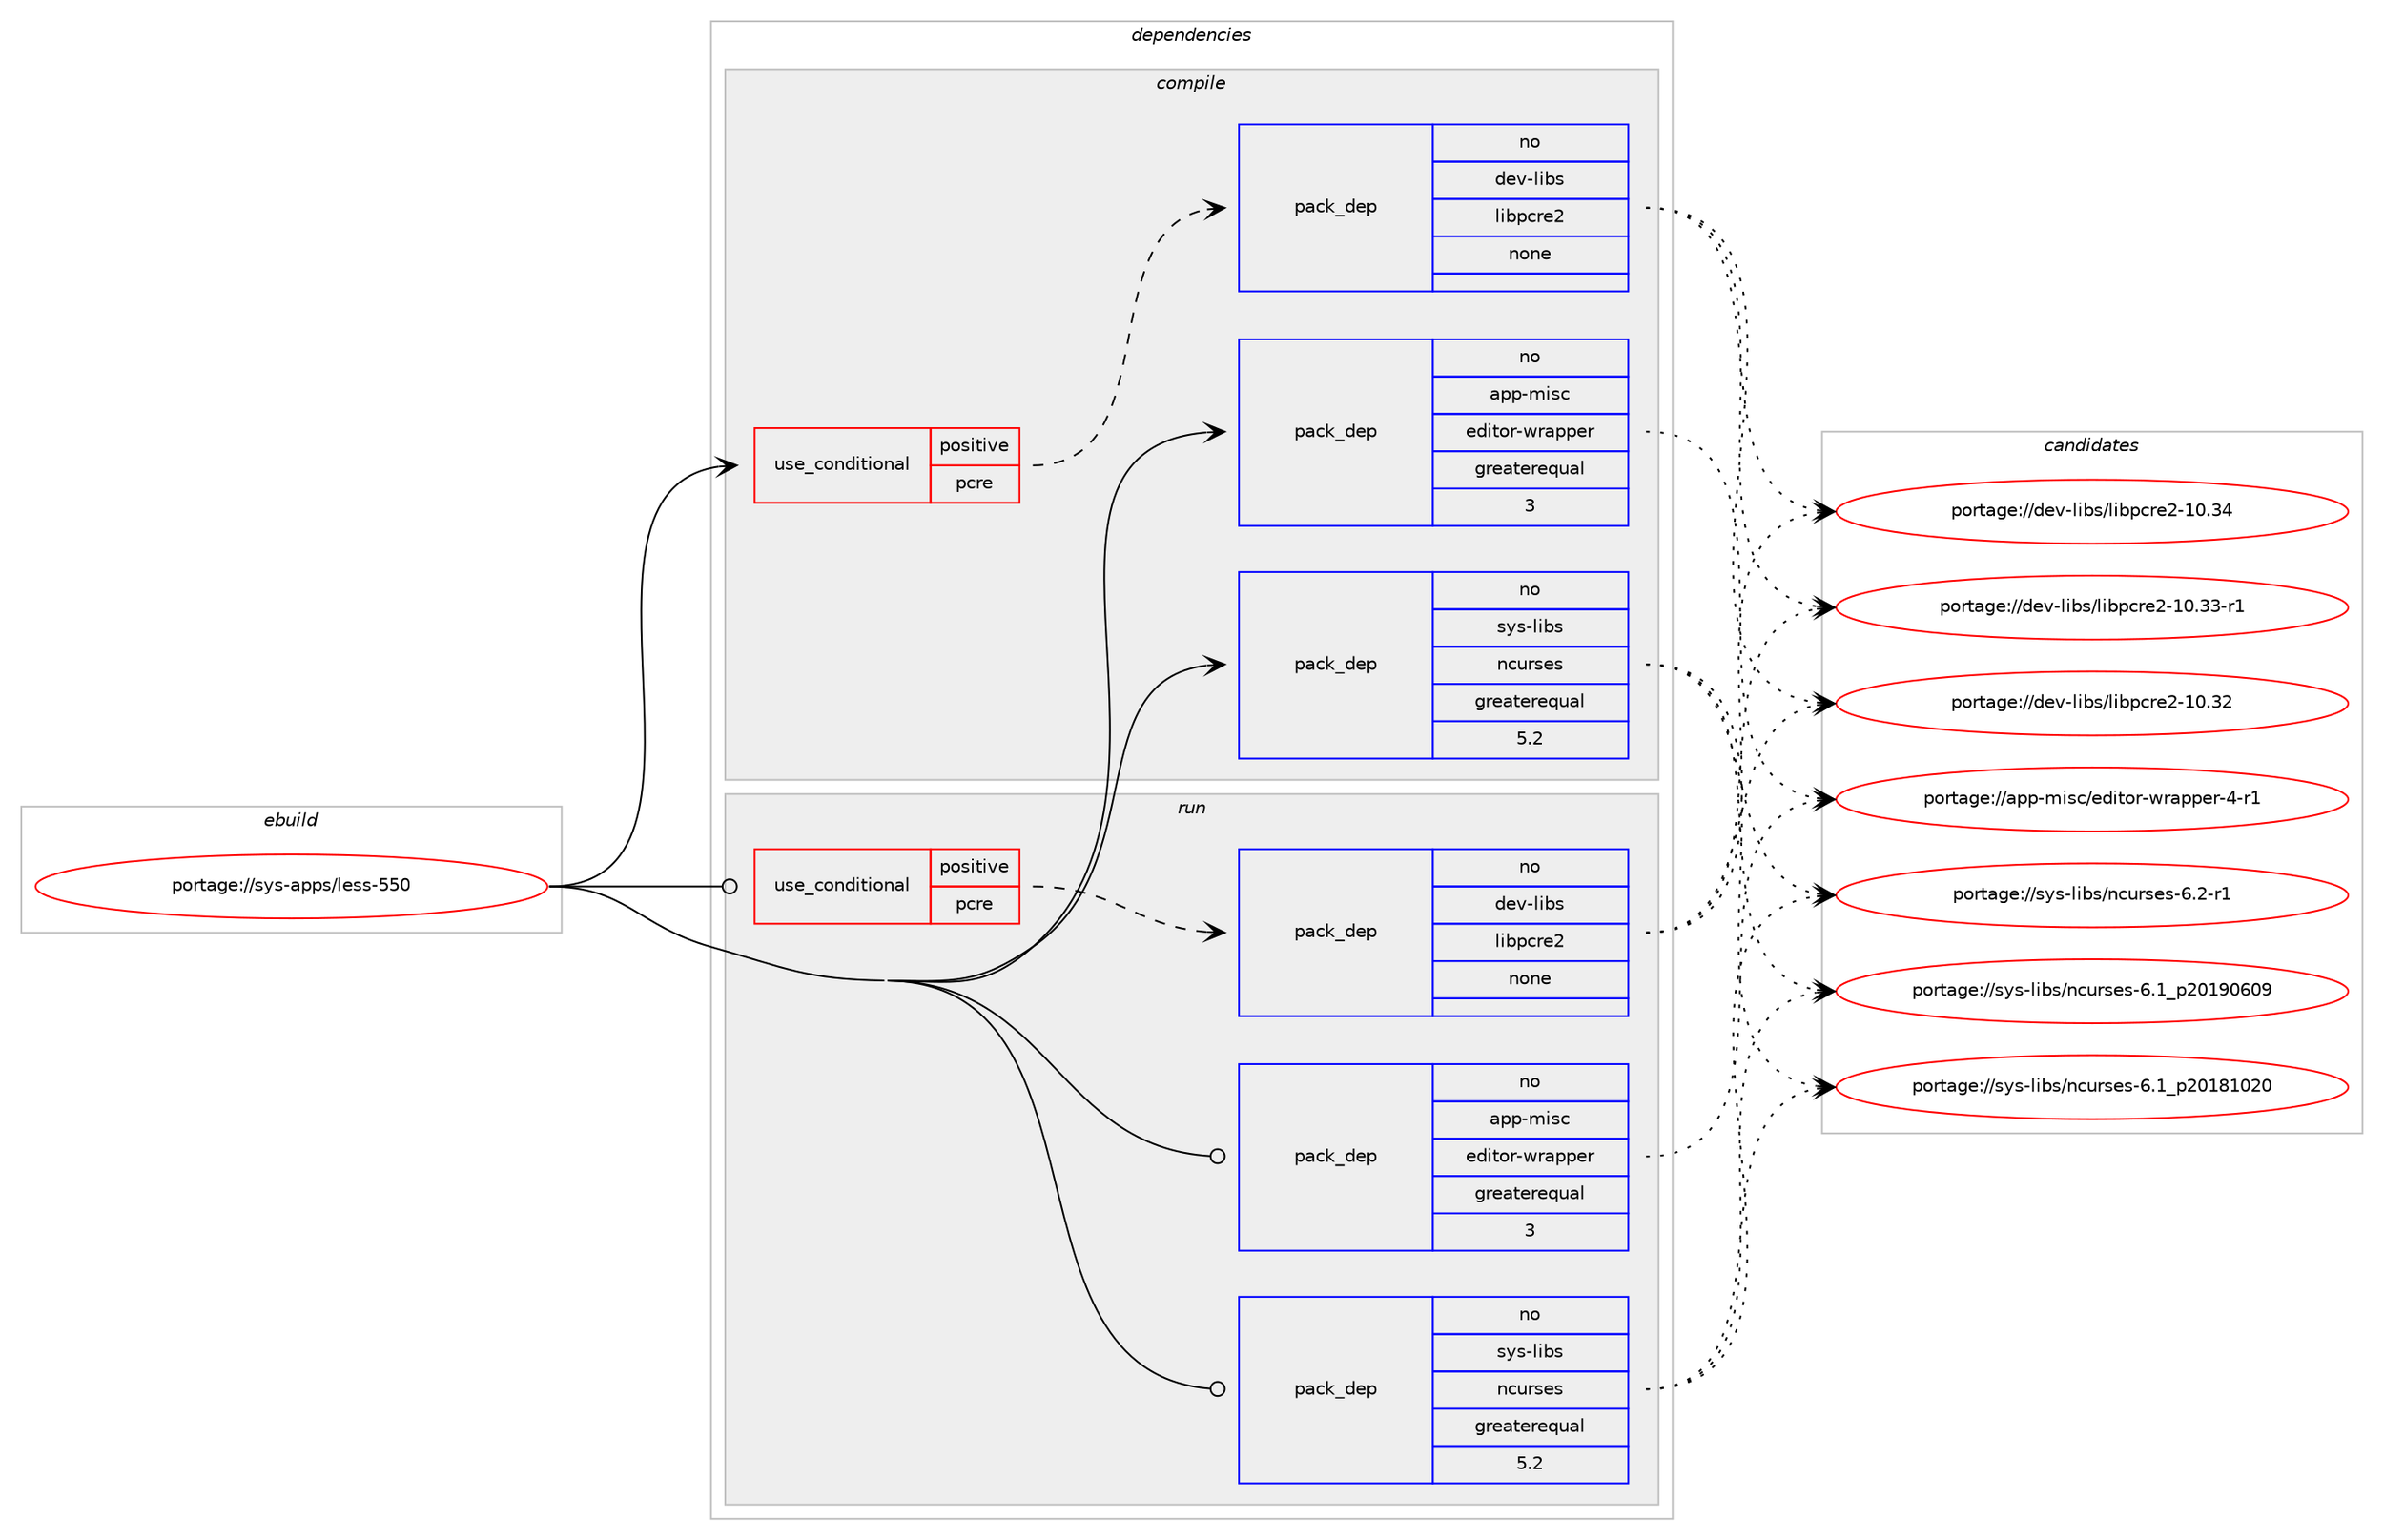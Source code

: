 digraph prolog {

# *************
# Graph options
# *************

newrank=true;
concentrate=true;
compound=true;
graph [rankdir=LR,fontname=Helvetica,fontsize=10,ranksep=1.5];#, ranksep=2.5, nodesep=0.2];
edge  [arrowhead=vee];
node  [fontname=Helvetica,fontsize=10];

# **********
# The ebuild
# **********

subgraph cluster_leftcol {
color=gray;
rank=same;
label=<<i>ebuild</i>>;
id [label="portage://sys-apps/less-550", color=red, width=4, href="../sys-apps/less-550.svg"];
}

# ****************
# The dependencies
# ****************

subgraph cluster_midcol {
color=gray;
label=<<i>dependencies</i>>;
subgraph cluster_compile {
fillcolor="#eeeeee";
style=filled;
label=<<i>compile</i>>;
subgraph cond9945 {
dependency46924 [label=<<TABLE BORDER="0" CELLBORDER="1" CELLSPACING="0" CELLPADDING="4"><TR><TD ROWSPAN="3" CELLPADDING="10">use_conditional</TD></TR><TR><TD>positive</TD></TR><TR><TD>pcre</TD></TR></TABLE>>, shape=none, color=red];
subgraph pack35892 {
dependency46925 [label=<<TABLE BORDER="0" CELLBORDER="1" CELLSPACING="0" CELLPADDING="4" WIDTH="220"><TR><TD ROWSPAN="6" CELLPADDING="30">pack_dep</TD></TR><TR><TD WIDTH="110">no</TD></TR><TR><TD>dev-libs</TD></TR><TR><TD>libpcre2</TD></TR><TR><TD>none</TD></TR><TR><TD></TD></TR></TABLE>>, shape=none, color=blue];
}
dependency46924:e -> dependency46925:w [weight=20,style="dashed",arrowhead="vee"];
}
id:e -> dependency46924:w [weight=20,style="solid",arrowhead="vee"];
subgraph pack35893 {
dependency46926 [label=<<TABLE BORDER="0" CELLBORDER="1" CELLSPACING="0" CELLPADDING="4" WIDTH="220"><TR><TD ROWSPAN="6" CELLPADDING="30">pack_dep</TD></TR><TR><TD WIDTH="110">no</TD></TR><TR><TD>app-misc</TD></TR><TR><TD>editor-wrapper</TD></TR><TR><TD>greaterequal</TD></TR><TR><TD>3</TD></TR></TABLE>>, shape=none, color=blue];
}
id:e -> dependency46926:w [weight=20,style="solid",arrowhead="vee"];
subgraph pack35894 {
dependency46927 [label=<<TABLE BORDER="0" CELLBORDER="1" CELLSPACING="0" CELLPADDING="4" WIDTH="220"><TR><TD ROWSPAN="6" CELLPADDING="30">pack_dep</TD></TR><TR><TD WIDTH="110">no</TD></TR><TR><TD>sys-libs</TD></TR><TR><TD>ncurses</TD></TR><TR><TD>greaterequal</TD></TR><TR><TD>5.2</TD></TR></TABLE>>, shape=none, color=blue];
}
id:e -> dependency46927:w [weight=20,style="solid",arrowhead="vee"];
}
subgraph cluster_compileandrun {
fillcolor="#eeeeee";
style=filled;
label=<<i>compile and run</i>>;
}
subgraph cluster_run {
fillcolor="#eeeeee";
style=filled;
label=<<i>run</i>>;
subgraph cond9946 {
dependency46928 [label=<<TABLE BORDER="0" CELLBORDER="1" CELLSPACING="0" CELLPADDING="4"><TR><TD ROWSPAN="3" CELLPADDING="10">use_conditional</TD></TR><TR><TD>positive</TD></TR><TR><TD>pcre</TD></TR></TABLE>>, shape=none, color=red];
subgraph pack35895 {
dependency46929 [label=<<TABLE BORDER="0" CELLBORDER="1" CELLSPACING="0" CELLPADDING="4" WIDTH="220"><TR><TD ROWSPAN="6" CELLPADDING="30">pack_dep</TD></TR><TR><TD WIDTH="110">no</TD></TR><TR><TD>dev-libs</TD></TR><TR><TD>libpcre2</TD></TR><TR><TD>none</TD></TR><TR><TD></TD></TR></TABLE>>, shape=none, color=blue];
}
dependency46928:e -> dependency46929:w [weight=20,style="dashed",arrowhead="vee"];
}
id:e -> dependency46928:w [weight=20,style="solid",arrowhead="odot"];
subgraph pack35896 {
dependency46930 [label=<<TABLE BORDER="0" CELLBORDER="1" CELLSPACING="0" CELLPADDING="4" WIDTH="220"><TR><TD ROWSPAN="6" CELLPADDING="30">pack_dep</TD></TR><TR><TD WIDTH="110">no</TD></TR><TR><TD>app-misc</TD></TR><TR><TD>editor-wrapper</TD></TR><TR><TD>greaterequal</TD></TR><TR><TD>3</TD></TR></TABLE>>, shape=none, color=blue];
}
id:e -> dependency46930:w [weight=20,style="solid",arrowhead="odot"];
subgraph pack35897 {
dependency46931 [label=<<TABLE BORDER="0" CELLBORDER="1" CELLSPACING="0" CELLPADDING="4" WIDTH="220"><TR><TD ROWSPAN="6" CELLPADDING="30">pack_dep</TD></TR><TR><TD WIDTH="110">no</TD></TR><TR><TD>sys-libs</TD></TR><TR><TD>ncurses</TD></TR><TR><TD>greaterequal</TD></TR><TR><TD>5.2</TD></TR></TABLE>>, shape=none, color=blue];
}
id:e -> dependency46931:w [weight=20,style="solid",arrowhead="odot"];
}
}

# **************
# The candidates
# **************

subgraph cluster_choices {
rank=same;
color=gray;
label=<<i>candidates</i>>;

subgraph choice35892 {
color=black;
nodesep=1;
choice100101118451081059811547108105981129911410150454948465152 [label="portage://dev-libs/libpcre2-10.34", color=red, width=4,href="../dev-libs/libpcre2-10.34.svg"];
choice1001011184510810598115471081059811299114101504549484651514511449 [label="portage://dev-libs/libpcre2-10.33-r1", color=red, width=4,href="../dev-libs/libpcre2-10.33-r1.svg"];
choice100101118451081059811547108105981129911410150454948465150 [label="portage://dev-libs/libpcre2-10.32", color=red, width=4,href="../dev-libs/libpcre2-10.32.svg"];
dependency46925:e -> choice100101118451081059811547108105981129911410150454948465152:w [style=dotted,weight="100"];
dependency46925:e -> choice1001011184510810598115471081059811299114101504549484651514511449:w [style=dotted,weight="100"];
dependency46925:e -> choice100101118451081059811547108105981129911410150454948465150:w [style=dotted,weight="100"];
}
subgraph choice35893 {
color=black;
nodesep=1;
choice97112112451091051159947101100105116111114451191149711211210111445524511449 [label="portage://app-misc/editor-wrapper-4-r1", color=red, width=4,href="../app-misc/editor-wrapper-4-r1.svg"];
dependency46926:e -> choice97112112451091051159947101100105116111114451191149711211210111445524511449:w [style=dotted,weight="100"];
}
subgraph choice35894 {
color=black;
nodesep=1;
choice11512111545108105981154711099117114115101115455446504511449 [label="portage://sys-libs/ncurses-6.2-r1", color=red, width=4,href="../sys-libs/ncurses-6.2-r1.svg"];
choice1151211154510810598115471109911711411510111545544649951125048495748544857 [label="portage://sys-libs/ncurses-6.1_p20190609", color=red, width=4,href="../sys-libs/ncurses-6.1_p20190609.svg"];
choice1151211154510810598115471109911711411510111545544649951125048495649485048 [label="portage://sys-libs/ncurses-6.1_p20181020", color=red, width=4,href="../sys-libs/ncurses-6.1_p20181020.svg"];
dependency46927:e -> choice11512111545108105981154711099117114115101115455446504511449:w [style=dotted,weight="100"];
dependency46927:e -> choice1151211154510810598115471109911711411510111545544649951125048495748544857:w [style=dotted,weight="100"];
dependency46927:e -> choice1151211154510810598115471109911711411510111545544649951125048495649485048:w [style=dotted,weight="100"];
}
subgraph choice35895 {
color=black;
nodesep=1;
choice100101118451081059811547108105981129911410150454948465152 [label="portage://dev-libs/libpcre2-10.34", color=red, width=4,href="../dev-libs/libpcre2-10.34.svg"];
choice1001011184510810598115471081059811299114101504549484651514511449 [label="portage://dev-libs/libpcre2-10.33-r1", color=red, width=4,href="../dev-libs/libpcre2-10.33-r1.svg"];
choice100101118451081059811547108105981129911410150454948465150 [label="portage://dev-libs/libpcre2-10.32", color=red, width=4,href="../dev-libs/libpcre2-10.32.svg"];
dependency46929:e -> choice100101118451081059811547108105981129911410150454948465152:w [style=dotted,weight="100"];
dependency46929:e -> choice1001011184510810598115471081059811299114101504549484651514511449:w [style=dotted,weight="100"];
dependency46929:e -> choice100101118451081059811547108105981129911410150454948465150:w [style=dotted,weight="100"];
}
subgraph choice35896 {
color=black;
nodesep=1;
choice97112112451091051159947101100105116111114451191149711211210111445524511449 [label="portage://app-misc/editor-wrapper-4-r1", color=red, width=4,href="../app-misc/editor-wrapper-4-r1.svg"];
dependency46930:e -> choice97112112451091051159947101100105116111114451191149711211210111445524511449:w [style=dotted,weight="100"];
}
subgraph choice35897 {
color=black;
nodesep=1;
choice11512111545108105981154711099117114115101115455446504511449 [label="portage://sys-libs/ncurses-6.2-r1", color=red, width=4,href="../sys-libs/ncurses-6.2-r1.svg"];
choice1151211154510810598115471109911711411510111545544649951125048495748544857 [label="portage://sys-libs/ncurses-6.1_p20190609", color=red, width=4,href="../sys-libs/ncurses-6.1_p20190609.svg"];
choice1151211154510810598115471109911711411510111545544649951125048495649485048 [label="portage://sys-libs/ncurses-6.1_p20181020", color=red, width=4,href="../sys-libs/ncurses-6.1_p20181020.svg"];
dependency46931:e -> choice11512111545108105981154711099117114115101115455446504511449:w [style=dotted,weight="100"];
dependency46931:e -> choice1151211154510810598115471109911711411510111545544649951125048495748544857:w [style=dotted,weight="100"];
dependency46931:e -> choice1151211154510810598115471109911711411510111545544649951125048495649485048:w [style=dotted,weight="100"];
}
}

}
